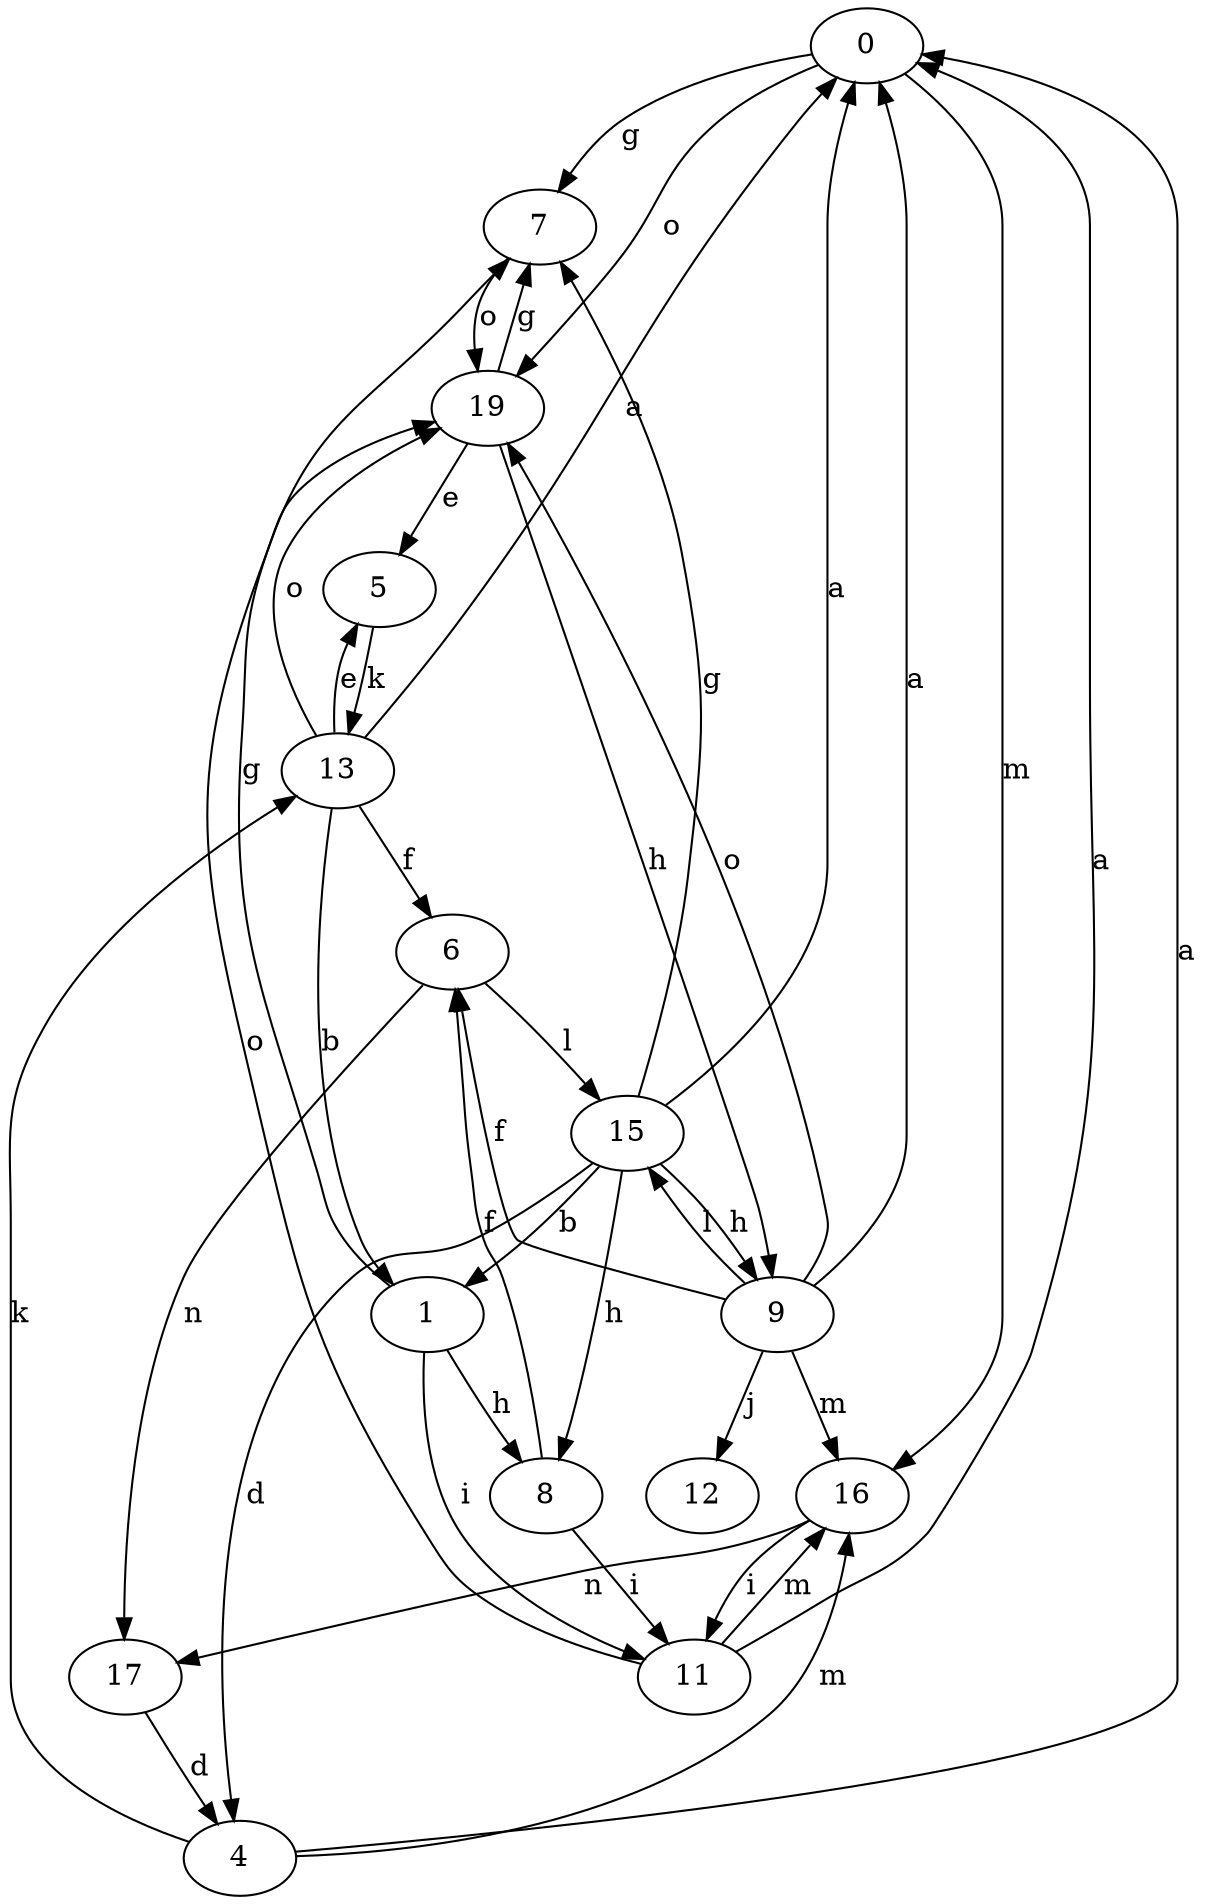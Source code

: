 strict digraph  {
0;
1;
4;
5;
6;
7;
8;
9;
11;
12;
13;
15;
16;
17;
19;
0 -> 7  [label=g];
0 -> 16  [label=m];
0 -> 19  [label=o];
1 -> 7  [label=g];
1 -> 8  [label=h];
1 -> 11  [label=i];
4 -> 0  [label=a];
4 -> 13  [label=k];
4 -> 16  [label=m];
5 -> 13  [label=k];
6 -> 15  [label=l];
6 -> 17  [label=n];
7 -> 19  [label=o];
8 -> 6  [label=f];
8 -> 11  [label=i];
9 -> 0  [label=a];
9 -> 6  [label=f];
9 -> 12  [label=j];
9 -> 15  [label=l];
9 -> 16  [label=m];
9 -> 19  [label=o];
11 -> 0  [label=a];
11 -> 16  [label=m];
11 -> 19  [label=o];
13 -> 0  [label=a];
13 -> 1  [label=b];
13 -> 5  [label=e];
13 -> 6  [label=f];
13 -> 19  [label=o];
15 -> 0  [label=a];
15 -> 1  [label=b];
15 -> 4  [label=d];
15 -> 7  [label=g];
15 -> 8  [label=h];
15 -> 9  [label=h];
16 -> 11  [label=i];
16 -> 17  [label=n];
17 -> 4  [label=d];
19 -> 5  [label=e];
19 -> 7  [label=g];
19 -> 9  [label=h];
}
